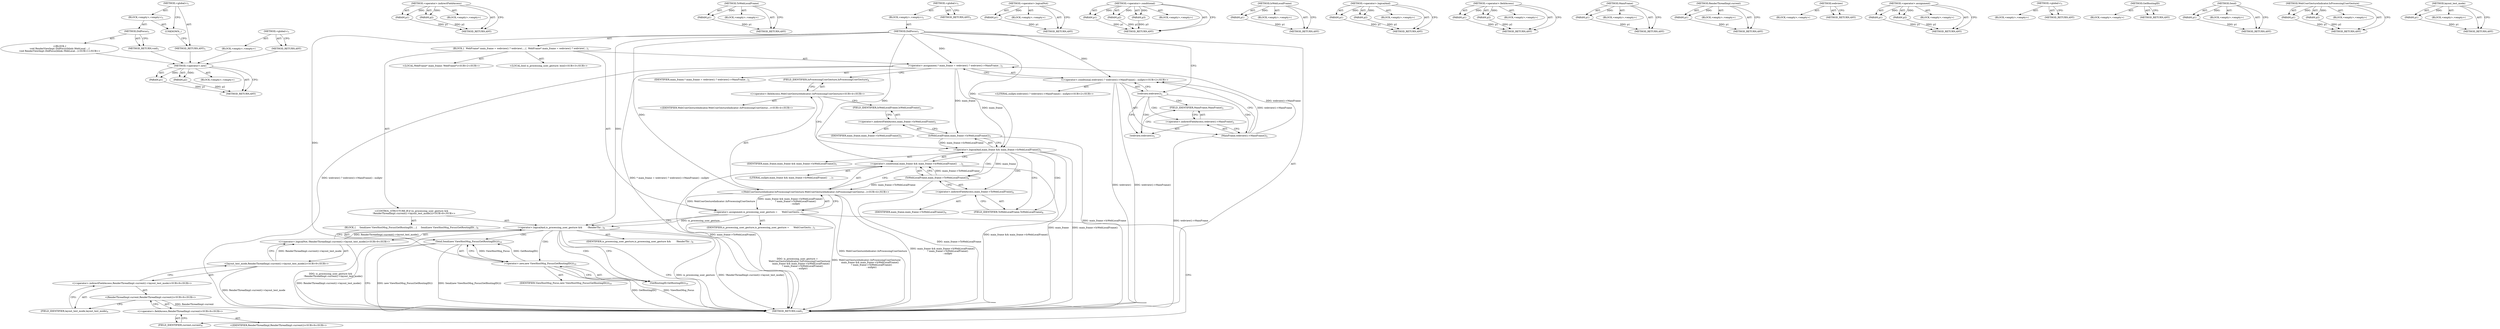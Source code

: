 digraph "&lt;global&gt;" {
vulnerable_140 [label=<(METHOD,&lt;operator&gt;.new)>];
vulnerable_141 [label=<(PARAM,p1)>];
vulnerable_142 [label=<(PARAM,p2)>];
vulnerable_143 [label=<(BLOCK,&lt;empty&gt;,&lt;empty&gt;)>];
vulnerable_144 [label=<(METHOD_RETURN,ANY)>];
vulnerable_96 [label=<(METHOD,&lt;operator&gt;.indirectFieldAccess)>];
vulnerable_97 [label=<(PARAM,p1)>];
vulnerable_98 [label=<(PARAM,p2)>];
vulnerable_99 [label=<(BLOCK,&lt;empty&gt;,&lt;empty&gt;)>];
vulnerable_100 [label=<(METHOD_RETURN,ANY)>];
vulnerable_120 [label=<(METHOD,ToWebLocalFrame)>];
vulnerable_121 [label=<(PARAM,p1)>];
vulnerable_122 [label=<(BLOCK,&lt;empty&gt;,&lt;empty&gt;)>];
vulnerable_123 [label=<(METHOD_RETURN,ANY)>];
vulnerable_6 [label=<(METHOD,&lt;global&gt;)<SUB>1</SUB>>];
vulnerable_7 [label=<(BLOCK,&lt;empty&gt;,&lt;empty&gt;)<SUB>1</SUB>>];
vulnerable_8 [label=<(METHOD,DidFocus)<SUB>1</SUB>>];
vulnerable_9 [label=<(BLOCK,{
  WebFrame* main_frame = webview() ? webview(...,{
  WebFrame* main_frame = webview() ? webview(...)<SUB>1</SUB>>];
vulnerable_10 [label="<(LOCAL,WebFrame* main_frame: WebFrame*)<SUB>2</SUB>>"];
vulnerable_11 [label=<(&lt;operator&gt;.assignment,* main_frame = webview() ? webview()-&gt;MainFrame...)<SUB>2</SUB>>];
vulnerable_12 [label=<(IDENTIFIER,main_frame,* main_frame = webview() ? webview()-&gt;MainFrame...)<SUB>2</SUB>>];
vulnerable_13 [label="<(&lt;operator&gt;.conditional,webview() ? webview()-&gt;MainFrame() : nullptr)<SUB>2</SUB>>"];
vulnerable_14 [label=<(webview,webview())<SUB>2</SUB>>];
vulnerable_15 [label=<(MainFrame,webview()-&gt;MainFrame())<SUB>2</SUB>>];
vulnerable_16 [label=<(&lt;operator&gt;.indirectFieldAccess,webview()-&gt;MainFrame)<SUB>2</SUB>>];
vulnerable_17 [label=<(webview,webview())<SUB>2</SUB>>];
vulnerable_18 [label=<(FIELD_IDENTIFIER,MainFrame,MainFrame)<SUB>2</SUB>>];
vulnerable_19 [label="<(LITERAL,nullptr,webview() ? webview()-&gt;MainFrame() : nullptr)<SUB>2</SUB>>"];
vulnerable_20 [label="<(LOCAL,bool is_processing_user_gesture: bool)<SUB>3</SUB>>"];
vulnerable_21 [label=<(&lt;operator&gt;.assignment,is_processing_user_gesture =
      WebUserGestu...)<SUB>3</SUB>>];
vulnerable_22 [label=<(IDENTIFIER,is_processing_user_gesture,is_processing_user_gesture =
      WebUserGestu...)<SUB>3</SUB>>];
vulnerable_23 [label="<(WebUserGestureIndicator.IsProcessingUserGesture,WebUserGestureIndicator::IsProcessingUserGestur...)<SUB>4</SUB>>"];
vulnerable_24 [label="<(&lt;operator&gt;.fieldAccess,WebUserGestureIndicator::IsProcessingUserGesture)<SUB>4</SUB>>"];
vulnerable_25 [label="<(IDENTIFIER,WebUserGestureIndicator,WebUserGestureIndicator::IsProcessingUserGestur...)<SUB>4</SUB>>"];
vulnerable_26 [label=<(FIELD_IDENTIFIER,IsProcessingUserGesture,IsProcessingUserGesture)<SUB>4</SUB>>];
vulnerable_27 [label=<(&lt;operator&gt;.conditional,main_frame &amp;&amp; main_frame-&gt;IsWebLocalFrame()
   ...)<SUB>5</SUB>>];
vulnerable_28 [label=<(&lt;operator&gt;.logicalAnd,main_frame &amp;&amp; main_frame-&gt;IsWebLocalFrame())<SUB>5</SUB>>];
vulnerable_29 [label=<(IDENTIFIER,main_frame,main_frame &amp;&amp; main_frame-&gt;IsWebLocalFrame())<SUB>5</SUB>>];
vulnerable_30 [label=<(IsWebLocalFrame,main_frame-&gt;IsWebLocalFrame())<SUB>5</SUB>>];
vulnerable_31 [label=<(&lt;operator&gt;.indirectFieldAccess,main_frame-&gt;IsWebLocalFrame)<SUB>5</SUB>>];
vulnerable_32 [label=<(IDENTIFIER,main_frame,main_frame-&gt;IsWebLocalFrame())<SUB>5</SUB>>];
vulnerable_33 [label=<(FIELD_IDENTIFIER,IsWebLocalFrame,IsWebLocalFrame)<SUB>5</SUB>>];
vulnerable_34 [label=<(ToWebLocalFrame,main_frame-&gt;ToWebLocalFrame())<SUB>6</SUB>>];
vulnerable_35 [label=<(&lt;operator&gt;.indirectFieldAccess,main_frame-&gt;ToWebLocalFrame)<SUB>6</SUB>>];
vulnerable_36 [label=<(IDENTIFIER,main_frame,main_frame-&gt;ToWebLocalFrame())<SUB>6</SUB>>];
vulnerable_37 [label=<(FIELD_IDENTIFIER,ToWebLocalFrame,ToWebLocalFrame)<SUB>6</SUB>>];
vulnerable_38 [label=<(LITERAL,nullptr,main_frame &amp;&amp; main_frame-&gt;IsWebLocalFrame()
   ...)<SUB>7</SUB>>];
vulnerable_39 [label="<(CONTROL_STRUCTURE,IF,if (is_processing_user_gesture &amp;&amp;
       !RenderThreadImpl::current()-&gt;layout_test_mode()))<SUB>8</SUB>>"];
vulnerable_40 [label=<(&lt;operator&gt;.logicalAnd,is_processing_user_gesture &amp;&amp;
       !RenderThr...)<SUB>8</SUB>>];
vulnerable_41 [label=<(IDENTIFIER,is_processing_user_gesture,is_processing_user_gesture &amp;&amp;
       !RenderThr...)<SUB>8</SUB>>];
vulnerable_42 [label="<(&lt;operator&gt;.logicalNot,!RenderThreadImpl::current()-&gt;layout_test_mode())<SUB>9</SUB>>"];
vulnerable_43 [label="<(layout_test_mode,RenderThreadImpl::current()-&gt;layout_test_mode())<SUB>9</SUB>>"];
vulnerable_44 [label="<(&lt;operator&gt;.indirectFieldAccess,RenderThreadImpl::current()-&gt;layout_test_mode)<SUB>9</SUB>>"];
vulnerable_45 [label="<(RenderThreadImpl.current,RenderThreadImpl::current())<SUB>9</SUB>>"];
vulnerable_46 [label="<(&lt;operator&gt;.fieldAccess,RenderThreadImpl::current)<SUB>9</SUB>>"];
vulnerable_47 [label="<(IDENTIFIER,RenderThreadImpl,RenderThreadImpl::current())<SUB>9</SUB>>"];
vulnerable_48 [label=<(FIELD_IDENTIFIER,current,current)<SUB>9</SUB>>];
vulnerable_49 [label=<(FIELD_IDENTIFIER,layout_test_mode,layout_test_mode)<SUB>9</SUB>>];
vulnerable_50 [label=<(BLOCK,{
     Send(new ViewHostMsg_Focus(GetRoutingID(...,{
     Send(new ViewHostMsg_Focus(GetRoutingID(...)<SUB>9</SUB>>];
vulnerable_51 [label=<(Send,Send(new ViewHostMsg_Focus(GetRoutingID())))<SUB>10</SUB>>];
vulnerable_52 [label=<(&lt;operator&gt;.new,new ViewHostMsg_Focus(GetRoutingID()))<SUB>10</SUB>>];
vulnerable_53 [label=<(IDENTIFIER,ViewHostMsg_Focus,new ViewHostMsg_Focus(GetRoutingID()))<SUB>10</SUB>>];
vulnerable_54 [label=<(GetRoutingID,GetRoutingID())<SUB>10</SUB>>];
vulnerable_55 [label=<(METHOD_RETURN,void)<SUB>1</SUB>>];
vulnerable_57 [label=<(METHOD_RETURN,ANY)<SUB>1</SUB>>];
vulnerable_124 [label=<(METHOD,&lt;operator&gt;.logicalNot)>];
vulnerable_125 [label=<(PARAM,p1)>];
vulnerable_126 [label=<(BLOCK,&lt;empty&gt;,&lt;empty&gt;)>];
vulnerable_127 [label=<(METHOD_RETURN,ANY)>];
vulnerable_83 [label=<(METHOD,&lt;operator&gt;.conditional)>];
vulnerable_84 [label=<(PARAM,p1)>];
vulnerable_85 [label=<(PARAM,p2)>];
vulnerable_86 [label=<(PARAM,p3)>];
vulnerable_87 [label=<(BLOCK,&lt;empty&gt;,&lt;empty&gt;)>];
vulnerable_88 [label=<(METHOD_RETURN,ANY)>];
vulnerable_116 [label=<(METHOD,IsWebLocalFrame)>];
vulnerable_117 [label=<(PARAM,p1)>];
vulnerable_118 [label=<(BLOCK,&lt;empty&gt;,&lt;empty&gt;)>];
vulnerable_119 [label=<(METHOD_RETURN,ANY)>];
vulnerable_111 [label=<(METHOD,&lt;operator&gt;.logicalAnd)>];
vulnerable_112 [label=<(PARAM,p1)>];
vulnerable_113 [label=<(PARAM,p2)>];
vulnerable_114 [label=<(BLOCK,&lt;empty&gt;,&lt;empty&gt;)>];
vulnerable_115 [label=<(METHOD_RETURN,ANY)>];
vulnerable_106 [label=<(METHOD,&lt;operator&gt;.fieldAccess)>];
vulnerable_107 [label=<(PARAM,p1)>];
vulnerable_108 [label=<(PARAM,p2)>];
vulnerable_109 [label=<(BLOCK,&lt;empty&gt;,&lt;empty&gt;)>];
vulnerable_110 [label=<(METHOD_RETURN,ANY)>];
vulnerable_92 [label=<(METHOD,MainFrame)>];
vulnerable_93 [label=<(PARAM,p1)>];
vulnerable_94 [label=<(BLOCK,&lt;empty&gt;,&lt;empty&gt;)>];
vulnerable_95 [label=<(METHOD_RETURN,ANY)>];
vulnerable_132 [label=<(METHOD,RenderThreadImpl.current)>];
vulnerable_133 [label=<(PARAM,p1)>];
vulnerable_134 [label=<(BLOCK,&lt;empty&gt;,&lt;empty&gt;)>];
vulnerable_135 [label=<(METHOD_RETURN,ANY)>];
vulnerable_89 [label=<(METHOD,webview)>];
vulnerable_90 [label=<(BLOCK,&lt;empty&gt;,&lt;empty&gt;)>];
vulnerable_91 [label=<(METHOD_RETURN,ANY)>];
vulnerable_78 [label=<(METHOD,&lt;operator&gt;.assignment)>];
vulnerable_79 [label=<(PARAM,p1)>];
vulnerable_80 [label=<(PARAM,p2)>];
vulnerable_81 [label=<(BLOCK,&lt;empty&gt;,&lt;empty&gt;)>];
vulnerable_82 [label=<(METHOD_RETURN,ANY)>];
vulnerable_72 [label=<(METHOD,&lt;global&gt;)<SUB>1</SUB>>];
vulnerable_73 [label=<(BLOCK,&lt;empty&gt;,&lt;empty&gt;)>];
vulnerable_74 [label=<(METHOD_RETURN,ANY)>];
vulnerable_145 [label=<(METHOD,GetRoutingID)>];
vulnerable_146 [label=<(BLOCK,&lt;empty&gt;,&lt;empty&gt;)>];
vulnerable_147 [label=<(METHOD_RETURN,ANY)>];
vulnerable_136 [label=<(METHOD,Send)>];
vulnerable_137 [label=<(PARAM,p1)>];
vulnerable_138 [label=<(BLOCK,&lt;empty&gt;,&lt;empty&gt;)>];
vulnerable_139 [label=<(METHOD_RETURN,ANY)>];
vulnerable_101 [label=<(METHOD,WebUserGestureIndicator.IsProcessingUserGesture)>];
vulnerable_102 [label=<(PARAM,p1)>];
vulnerable_103 [label=<(PARAM,p2)>];
vulnerable_104 [label=<(BLOCK,&lt;empty&gt;,&lt;empty&gt;)>];
vulnerable_105 [label=<(METHOD_RETURN,ANY)>];
vulnerable_128 [label=<(METHOD,layout_test_mode)>];
vulnerable_129 [label=<(PARAM,p1)>];
vulnerable_130 [label=<(BLOCK,&lt;empty&gt;,&lt;empty&gt;)>];
vulnerable_131 [label=<(METHOD_RETURN,ANY)>];
fixed_6 [label=<(METHOD,&lt;global&gt;)<SUB>1</SUB>>];
fixed_7 [label=<(BLOCK,&lt;empty&gt;,&lt;empty&gt;)<SUB>1</SUB>>];
fixed_8 [label=<(METHOD,DidFocus)<SUB>1</SUB>>];
fixed_9 [label="<(BLOCK,{
void RenderViewImpl::DidFocus(blink::WebLocal...,{
void RenderViewImpl::DidFocus(blink::WebLocal...)<SUB>1</SUB>>"];
fixed_10 [label=<(METHOD_RETURN,void)<SUB>1</SUB>>];
fixed_12 [label=<(UNKNOWN,,)>];
fixed_13 [label=<(METHOD_RETURN,ANY)<SUB>1</SUB>>];
fixed_20 [label=<(METHOD,&lt;global&gt;)<SUB>1</SUB>>];
fixed_21 [label=<(BLOCK,&lt;empty&gt;,&lt;empty&gt;)>];
fixed_22 [label=<(METHOD_RETURN,ANY)>];
vulnerable_140 -> vulnerable_141  [key=0, label="AST: "];
vulnerable_140 -> vulnerable_141  [key=1, label="DDG: "];
vulnerable_140 -> vulnerable_143  [key=0, label="AST: "];
vulnerable_140 -> vulnerable_142  [key=0, label="AST: "];
vulnerable_140 -> vulnerable_142  [key=1, label="DDG: "];
vulnerable_140 -> vulnerable_144  [key=0, label="AST: "];
vulnerable_140 -> vulnerable_144  [key=1, label="CFG: "];
vulnerable_141 -> vulnerable_144  [key=0, label="DDG: p1"];
vulnerable_142 -> vulnerable_144  [key=0, label="DDG: p2"];
vulnerable_96 -> vulnerable_97  [key=0, label="AST: "];
vulnerable_96 -> vulnerable_97  [key=1, label="DDG: "];
vulnerable_96 -> vulnerable_99  [key=0, label="AST: "];
vulnerable_96 -> vulnerable_98  [key=0, label="AST: "];
vulnerable_96 -> vulnerable_98  [key=1, label="DDG: "];
vulnerable_96 -> vulnerable_100  [key=0, label="AST: "];
vulnerable_96 -> vulnerable_100  [key=1, label="CFG: "];
vulnerable_97 -> vulnerable_100  [key=0, label="DDG: p1"];
vulnerable_98 -> vulnerable_100  [key=0, label="DDG: p2"];
vulnerable_120 -> vulnerable_121  [key=0, label="AST: "];
vulnerable_120 -> vulnerable_121  [key=1, label="DDG: "];
vulnerable_120 -> vulnerable_122  [key=0, label="AST: "];
vulnerable_120 -> vulnerable_123  [key=0, label="AST: "];
vulnerable_120 -> vulnerable_123  [key=1, label="CFG: "];
vulnerable_121 -> vulnerable_123  [key=0, label="DDG: p1"];
vulnerable_6 -> vulnerable_7  [key=0, label="AST: "];
vulnerable_6 -> vulnerable_57  [key=0, label="AST: "];
vulnerable_6 -> vulnerable_57  [key=1, label="CFG: "];
vulnerable_7 -> vulnerable_8  [key=0, label="AST: "];
vulnerable_8 -> vulnerable_9  [key=0, label="AST: "];
vulnerable_8 -> vulnerable_55  [key=0, label="AST: "];
vulnerable_8 -> vulnerable_14  [key=0, label="CFG: "];
vulnerable_8 -> vulnerable_11  [key=0, label="DDG: "];
vulnerable_8 -> vulnerable_13  [key=0, label="DDG: "];
vulnerable_8 -> vulnerable_23  [key=0, label="DDG: "];
vulnerable_8 -> vulnerable_40  [key=0, label="DDG: "];
vulnerable_8 -> vulnerable_27  [key=0, label="DDG: "];
vulnerable_8 -> vulnerable_28  [key=0, label="DDG: "];
vulnerable_8 -> vulnerable_52  [key=0, label="DDG: "];
vulnerable_9 -> vulnerable_10  [key=0, label="AST: "];
vulnerable_9 -> vulnerable_11  [key=0, label="AST: "];
vulnerable_9 -> vulnerable_20  [key=0, label="AST: "];
vulnerable_9 -> vulnerable_21  [key=0, label="AST: "];
vulnerable_9 -> vulnerable_39  [key=0, label="AST: "];
vulnerable_11 -> vulnerable_12  [key=0, label="AST: "];
vulnerable_11 -> vulnerable_13  [key=0, label="AST: "];
vulnerable_11 -> vulnerable_26  [key=0, label="CFG: "];
vulnerable_11 -> vulnerable_55  [key=0, label="DDG: webview() ? webview()-&gt;MainFrame() : nullptr"];
vulnerable_11 -> vulnerable_55  [key=1, label="DDG: * main_frame = webview() ? webview()-&gt;MainFrame() : nullptr"];
vulnerable_11 -> vulnerable_28  [key=0, label="DDG: main_frame"];
vulnerable_11 -> vulnerable_30  [key=0, label="DDG: main_frame"];
vulnerable_13 -> vulnerable_14  [key=0, label="AST: "];
vulnerable_13 -> vulnerable_15  [key=0, label="AST: "];
vulnerable_13 -> vulnerable_19  [key=0, label="AST: "];
vulnerable_13 -> vulnerable_11  [key=0, label="CFG: "];
vulnerable_13 -> vulnerable_55  [key=0, label="DDG: webview()"];
vulnerable_13 -> vulnerable_55  [key=1, label="DDG: webview()-&gt;MainFrame()"];
vulnerable_14 -> vulnerable_17  [key=0, label="CFG: "];
vulnerable_14 -> vulnerable_17  [key=1, label="CDG: "];
vulnerable_14 -> vulnerable_13  [key=0, label="CFG: "];
vulnerable_14 -> vulnerable_16  [key=0, label="CDG: "];
vulnerable_14 -> vulnerable_15  [key=0, label="CDG: "];
vulnerable_14 -> vulnerable_18  [key=0, label="CDG: "];
vulnerable_15 -> vulnerable_16  [key=0, label="AST: "];
vulnerable_15 -> vulnerable_13  [key=0, label="CFG: "];
vulnerable_15 -> vulnerable_13  [key=1, label="DDG: webview()-&gt;MainFrame"];
vulnerable_15 -> vulnerable_55  [key=0, label="DDG: webview()-&gt;MainFrame"];
vulnerable_15 -> vulnerable_11  [key=0, label="DDG: webview()-&gt;MainFrame"];
vulnerable_16 -> vulnerable_17  [key=0, label="AST: "];
vulnerable_16 -> vulnerable_18  [key=0, label="AST: "];
vulnerable_16 -> vulnerable_15  [key=0, label="CFG: "];
vulnerable_17 -> vulnerable_18  [key=0, label="CFG: "];
vulnerable_18 -> vulnerable_16  [key=0, label="CFG: "];
vulnerable_21 -> vulnerable_22  [key=0, label="AST: "];
vulnerable_21 -> vulnerable_23  [key=0, label="AST: "];
vulnerable_21 -> vulnerable_40  [key=0, label="CFG: "];
vulnerable_21 -> vulnerable_40  [key=1, label="DDG: is_processing_user_gesture"];
vulnerable_21 -> vulnerable_48  [key=0, label="CFG: "];
vulnerable_21 -> vulnerable_55  [key=0, label="DDG: WebUserGestureIndicator::IsProcessingUserGesture(
          main_frame &amp;&amp; main_frame-&gt;IsWebLocalFrame()
              ? main_frame-&gt;ToWebLocalFrame()
              : nullptr)"];
vulnerable_21 -> vulnerable_55  [key=1, label="DDG: is_processing_user_gesture =
      WebUserGestureIndicator::IsProcessingUserGesture(
          main_frame &amp;&amp; main_frame-&gt;IsWebLocalFrame()
              ? main_frame-&gt;ToWebLocalFrame()
              : nullptr)"];
vulnerable_23 -> vulnerable_24  [key=0, label="AST: "];
vulnerable_23 -> vulnerable_27  [key=0, label="AST: "];
vulnerable_23 -> vulnerable_21  [key=0, label="CFG: "];
vulnerable_23 -> vulnerable_21  [key=1, label="DDG: WebUserGestureIndicator::IsProcessingUserGesture"];
vulnerable_23 -> vulnerable_21  [key=2, label="DDG: main_frame &amp;&amp; main_frame-&gt;IsWebLocalFrame()
              ? main_frame-&gt;ToWebLocalFrame()
              : nullptr"];
vulnerable_23 -> vulnerable_55  [key=0, label="DDG: WebUserGestureIndicator::IsProcessingUserGesture"];
vulnerable_23 -> vulnerable_55  [key=1, label="DDG: main_frame &amp;&amp; main_frame-&gt;IsWebLocalFrame()
              ? main_frame-&gt;ToWebLocalFrame()
              : nullptr"];
vulnerable_24 -> vulnerable_25  [key=0, label="AST: "];
vulnerable_24 -> vulnerable_26  [key=0, label="AST: "];
vulnerable_24 -> vulnerable_28  [key=0, label="CFG: "];
vulnerable_24 -> vulnerable_33  [key=0, label="CFG: "];
vulnerable_26 -> vulnerable_24  [key=0, label="CFG: "];
vulnerable_27 -> vulnerable_28  [key=0, label="AST: "];
vulnerable_27 -> vulnerable_34  [key=0, label="AST: "];
vulnerable_27 -> vulnerable_38  [key=0, label="AST: "];
vulnerable_27 -> vulnerable_23  [key=0, label="CFG: "];
vulnerable_27 -> vulnerable_55  [key=0, label="DDG: main_frame &amp;&amp; main_frame-&gt;IsWebLocalFrame()"];
vulnerable_27 -> vulnerable_55  [key=1, label="DDG: main_frame-&gt;ToWebLocalFrame()"];
vulnerable_28 -> vulnerable_29  [key=0, label="AST: "];
vulnerable_28 -> vulnerable_30  [key=0, label="AST: "];
vulnerable_28 -> vulnerable_37  [key=0, label="CFG: "];
vulnerable_28 -> vulnerable_37  [key=1, label="CDG: "];
vulnerable_28 -> vulnerable_27  [key=0, label="CFG: "];
vulnerable_28 -> vulnerable_55  [key=0, label="DDG: main_frame"];
vulnerable_28 -> vulnerable_55  [key=1, label="DDG: main_frame-&gt;IsWebLocalFrame()"];
vulnerable_28 -> vulnerable_34  [key=0, label="DDG: main_frame"];
vulnerable_28 -> vulnerable_34  [key=1, label="CDG: "];
vulnerable_28 -> vulnerable_35  [key=0, label="CDG: "];
vulnerable_30 -> vulnerable_31  [key=0, label="AST: "];
vulnerable_30 -> vulnerable_28  [key=0, label="CFG: "];
vulnerable_30 -> vulnerable_28  [key=1, label="DDG: main_frame-&gt;IsWebLocalFrame"];
vulnerable_30 -> vulnerable_55  [key=0, label="DDG: main_frame-&gt;IsWebLocalFrame"];
vulnerable_31 -> vulnerable_32  [key=0, label="AST: "];
vulnerable_31 -> vulnerable_33  [key=0, label="AST: "];
vulnerable_31 -> vulnerable_30  [key=0, label="CFG: "];
vulnerable_33 -> vulnerable_31  [key=0, label="CFG: "];
vulnerable_34 -> vulnerable_35  [key=0, label="AST: "];
vulnerable_34 -> vulnerable_27  [key=0, label="CFG: "];
vulnerable_34 -> vulnerable_27  [key=1, label="DDG: main_frame-&gt;ToWebLocalFrame"];
vulnerable_34 -> vulnerable_55  [key=0, label="DDG: main_frame-&gt;ToWebLocalFrame"];
vulnerable_34 -> vulnerable_23  [key=0, label="DDG: main_frame-&gt;ToWebLocalFrame"];
vulnerable_35 -> vulnerable_36  [key=0, label="AST: "];
vulnerable_35 -> vulnerable_37  [key=0, label="AST: "];
vulnerable_35 -> vulnerable_34  [key=0, label="CFG: "];
vulnerable_37 -> vulnerable_35  [key=0, label="CFG: "];
vulnerable_39 -> vulnerable_40  [key=0, label="AST: "];
vulnerable_39 -> vulnerable_50  [key=0, label="AST: "];
vulnerable_40 -> vulnerable_41  [key=0, label="AST: "];
vulnerable_40 -> vulnerable_42  [key=0, label="AST: "];
vulnerable_40 -> vulnerable_55  [key=0, label="CFG: "];
vulnerable_40 -> vulnerable_55  [key=1, label="DDG: is_processing_user_gesture"];
vulnerable_40 -> vulnerable_55  [key=2, label="DDG: !RenderThreadImpl::current()-&gt;layout_test_mode()"];
vulnerable_40 -> vulnerable_55  [key=3, label="DDG: is_processing_user_gesture &amp;&amp;
       !RenderThreadImpl::current()-&gt;layout_test_mode()"];
vulnerable_40 -> vulnerable_54  [key=0, label="CFG: "];
vulnerable_40 -> vulnerable_54  [key=1, label="CDG: "];
vulnerable_40 -> vulnerable_51  [key=0, label="CDG: "];
vulnerable_40 -> vulnerable_52  [key=0, label="CDG: "];
vulnerable_42 -> vulnerable_43  [key=0, label="AST: "];
vulnerable_42 -> vulnerable_40  [key=0, label="CFG: "];
vulnerable_42 -> vulnerable_40  [key=1, label="DDG: RenderThreadImpl::current()-&gt;layout_test_mode()"];
vulnerable_42 -> vulnerable_55  [key=0, label="DDG: RenderThreadImpl::current()-&gt;layout_test_mode()"];
vulnerable_43 -> vulnerable_44  [key=0, label="AST: "];
vulnerable_43 -> vulnerable_42  [key=0, label="CFG: "];
vulnerable_43 -> vulnerable_42  [key=1, label="DDG: RenderThreadImpl::current()-&gt;layout_test_mode"];
vulnerable_43 -> vulnerable_55  [key=0, label="DDG: RenderThreadImpl::current()-&gt;layout_test_mode"];
vulnerable_44 -> vulnerable_45  [key=0, label="AST: "];
vulnerable_44 -> vulnerable_49  [key=0, label="AST: "];
vulnerable_44 -> vulnerable_43  [key=0, label="CFG: "];
vulnerable_45 -> vulnerable_46  [key=0, label="AST: "];
vulnerable_45 -> vulnerable_49  [key=0, label="CFG: "];
vulnerable_45 -> vulnerable_55  [key=0, label="DDG: RenderThreadImpl::current"];
vulnerable_46 -> vulnerable_47  [key=0, label="AST: "];
vulnerable_46 -> vulnerable_48  [key=0, label="AST: "];
vulnerable_46 -> vulnerable_45  [key=0, label="CFG: "];
vulnerable_48 -> vulnerable_46  [key=0, label="CFG: "];
vulnerable_49 -> vulnerable_44  [key=0, label="CFG: "];
vulnerable_50 -> vulnerable_51  [key=0, label="AST: "];
vulnerable_51 -> vulnerable_52  [key=0, label="AST: "];
vulnerable_51 -> vulnerable_55  [key=0, label="CFG: "];
vulnerable_51 -> vulnerable_55  [key=1, label="DDG: new ViewHostMsg_Focus(GetRoutingID())"];
vulnerable_51 -> vulnerable_55  [key=2, label="DDG: Send(new ViewHostMsg_Focus(GetRoutingID()))"];
vulnerable_52 -> vulnerable_53  [key=0, label="AST: "];
vulnerable_52 -> vulnerable_54  [key=0, label="AST: "];
vulnerable_52 -> vulnerable_51  [key=0, label="CFG: "];
vulnerable_52 -> vulnerable_51  [key=1, label="DDG: ViewHostMsg_Focus"];
vulnerable_52 -> vulnerable_51  [key=2, label="DDG: GetRoutingID()"];
vulnerable_52 -> vulnerable_55  [key=0, label="DDG: GetRoutingID()"];
vulnerable_52 -> vulnerable_55  [key=1, label="DDG: ViewHostMsg_Focus"];
vulnerable_54 -> vulnerable_52  [key=0, label="CFG: "];
vulnerable_124 -> vulnerable_125  [key=0, label="AST: "];
vulnerable_124 -> vulnerable_125  [key=1, label="DDG: "];
vulnerable_124 -> vulnerable_126  [key=0, label="AST: "];
vulnerable_124 -> vulnerable_127  [key=0, label="AST: "];
vulnerable_124 -> vulnerable_127  [key=1, label="CFG: "];
vulnerable_125 -> vulnerable_127  [key=0, label="DDG: p1"];
vulnerable_83 -> vulnerable_84  [key=0, label="AST: "];
vulnerable_83 -> vulnerable_84  [key=1, label="DDG: "];
vulnerable_83 -> vulnerable_87  [key=0, label="AST: "];
vulnerable_83 -> vulnerable_85  [key=0, label="AST: "];
vulnerable_83 -> vulnerable_85  [key=1, label="DDG: "];
vulnerable_83 -> vulnerable_88  [key=0, label="AST: "];
vulnerable_83 -> vulnerable_88  [key=1, label="CFG: "];
vulnerable_83 -> vulnerable_86  [key=0, label="AST: "];
vulnerable_83 -> vulnerable_86  [key=1, label="DDG: "];
vulnerable_84 -> vulnerable_88  [key=0, label="DDG: p1"];
vulnerable_85 -> vulnerable_88  [key=0, label="DDG: p2"];
vulnerable_86 -> vulnerable_88  [key=0, label="DDG: p3"];
vulnerable_116 -> vulnerable_117  [key=0, label="AST: "];
vulnerable_116 -> vulnerable_117  [key=1, label="DDG: "];
vulnerable_116 -> vulnerable_118  [key=0, label="AST: "];
vulnerable_116 -> vulnerable_119  [key=0, label="AST: "];
vulnerable_116 -> vulnerable_119  [key=1, label="CFG: "];
vulnerable_117 -> vulnerable_119  [key=0, label="DDG: p1"];
vulnerable_111 -> vulnerable_112  [key=0, label="AST: "];
vulnerable_111 -> vulnerable_112  [key=1, label="DDG: "];
vulnerable_111 -> vulnerable_114  [key=0, label="AST: "];
vulnerable_111 -> vulnerable_113  [key=0, label="AST: "];
vulnerable_111 -> vulnerable_113  [key=1, label="DDG: "];
vulnerable_111 -> vulnerable_115  [key=0, label="AST: "];
vulnerable_111 -> vulnerable_115  [key=1, label="CFG: "];
vulnerable_112 -> vulnerable_115  [key=0, label="DDG: p1"];
vulnerable_113 -> vulnerable_115  [key=0, label="DDG: p2"];
vulnerable_106 -> vulnerable_107  [key=0, label="AST: "];
vulnerable_106 -> vulnerable_107  [key=1, label="DDG: "];
vulnerable_106 -> vulnerable_109  [key=0, label="AST: "];
vulnerable_106 -> vulnerable_108  [key=0, label="AST: "];
vulnerable_106 -> vulnerable_108  [key=1, label="DDG: "];
vulnerable_106 -> vulnerable_110  [key=0, label="AST: "];
vulnerable_106 -> vulnerable_110  [key=1, label="CFG: "];
vulnerable_107 -> vulnerable_110  [key=0, label="DDG: p1"];
vulnerable_108 -> vulnerable_110  [key=0, label="DDG: p2"];
vulnerable_92 -> vulnerable_93  [key=0, label="AST: "];
vulnerable_92 -> vulnerable_93  [key=1, label="DDG: "];
vulnerable_92 -> vulnerable_94  [key=0, label="AST: "];
vulnerable_92 -> vulnerable_95  [key=0, label="AST: "];
vulnerable_92 -> vulnerable_95  [key=1, label="CFG: "];
vulnerable_93 -> vulnerable_95  [key=0, label="DDG: p1"];
vulnerable_132 -> vulnerable_133  [key=0, label="AST: "];
vulnerable_132 -> vulnerable_133  [key=1, label="DDG: "];
vulnerable_132 -> vulnerable_134  [key=0, label="AST: "];
vulnerable_132 -> vulnerable_135  [key=0, label="AST: "];
vulnerable_132 -> vulnerable_135  [key=1, label="CFG: "];
vulnerable_133 -> vulnerable_135  [key=0, label="DDG: p1"];
vulnerable_89 -> vulnerable_90  [key=0, label="AST: "];
vulnerable_89 -> vulnerable_91  [key=0, label="AST: "];
vulnerable_89 -> vulnerable_91  [key=1, label="CFG: "];
vulnerable_78 -> vulnerable_79  [key=0, label="AST: "];
vulnerable_78 -> vulnerable_79  [key=1, label="DDG: "];
vulnerable_78 -> vulnerable_81  [key=0, label="AST: "];
vulnerable_78 -> vulnerable_80  [key=0, label="AST: "];
vulnerable_78 -> vulnerable_80  [key=1, label="DDG: "];
vulnerable_78 -> vulnerable_82  [key=0, label="AST: "];
vulnerable_78 -> vulnerable_82  [key=1, label="CFG: "];
vulnerable_79 -> vulnerable_82  [key=0, label="DDG: p1"];
vulnerable_80 -> vulnerable_82  [key=0, label="DDG: p2"];
vulnerable_72 -> vulnerable_73  [key=0, label="AST: "];
vulnerable_72 -> vulnerable_74  [key=0, label="AST: "];
vulnerable_72 -> vulnerable_74  [key=1, label="CFG: "];
vulnerable_145 -> vulnerable_146  [key=0, label="AST: "];
vulnerable_145 -> vulnerable_147  [key=0, label="AST: "];
vulnerable_145 -> vulnerable_147  [key=1, label="CFG: "];
vulnerable_136 -> vulnerable_137  [key=0, label="AST: "];
vulnerable_136 -> vulnerable_137  [key=1, label="DDG: "];
vulnerable_136 -> vulnerable_138  [key=0, label="AST: "];
vulnerable_136 -> vulnerable_139  [key=0, label="AST: "];
vulnerable_136 -> vulnerable_139  [key=1, label="CFG: "];
vulnerable_137 -> vulnerable_139  [key=0, label="DDG: p1"];
vulnerable_101 -> vulnerable_102  [key=0, label="AST: "];
vulnerable_101 -> vulnerable_102  [key=1, label="DDG: "];
vulnerable_101 -> vulnerable_104  [key=0, label="AST: "];
vulnerable_101 -> vulnerable_103  [key=0, label="AST: "];
vulnerable_101 -> vulnerable_103  [key=1, label="DDG: "];
vulnerable_101 -> vulnerable_105  [key=0, label="AST: "];
vulnerable_101 -> vulnerable_105  [key=1, label="CFG: "];
vulnerable_102 -> vulnerable_105  [key=0, label="DDG: p1"];
vulnerable_103 -> vulnerable_105  [key=0, label="DDG: p2"];
vulnerable_128 -> vulnerable_129  [key=0, label="AST: "];
vulnerable_128 -> vulnerable_129  [key=1, label="DDG: "];
vulnerable_128 -> vulnerable_130  [key=0, label="AST: "];
vulnerable_128 -> vulnerable_131  [key=0, label="AST: "];
vulnerable_128 -> vulnerable_131  [key=1, label="CFG: "];
vulnerable_129 -> vulnerable_131  [key=0, label="DDG: p1"];
fixed_6 -> fixed_7  [key=0, label="AST: "];
fixed_6 -> fixed_13  [key=0, label="AST: "];
fixed_6 -> fixed_12  [key=0, label="CFG: "];
fixed_7 -> fixed_8  [key=0, label="AST: "];
fixed_7 -> fixed_12  [key=0, label="AST: "];
fixed_8 -> fixed_9  [key=0, label="AST: "];
fixed_8 -> fixed_10  [key=0, label="AST: "];
fixed_8 -> fixed_10  [key=1, label="CFG: "];
fixed_9 -> vulnerable_140  [key=0];
fixed_10 -> vulnerable_140  [key=0];
fixed_12 -> fixed_13  [key=0, label="CFG: "];
fixed_13 -> vulnerable_140  [key=0];
fixed_20 -> fixed_21  [key=0, label="AST: "];
fixed_20 -> fixed_22  [key=0, label="AST: "];
fixed_20 -> fixed_22  [key=1, label="CFG: "];
fixed_21 -> vulnerable_140  [key=0];
fixed_22 -> vulnerable_140  [key=0];
}
